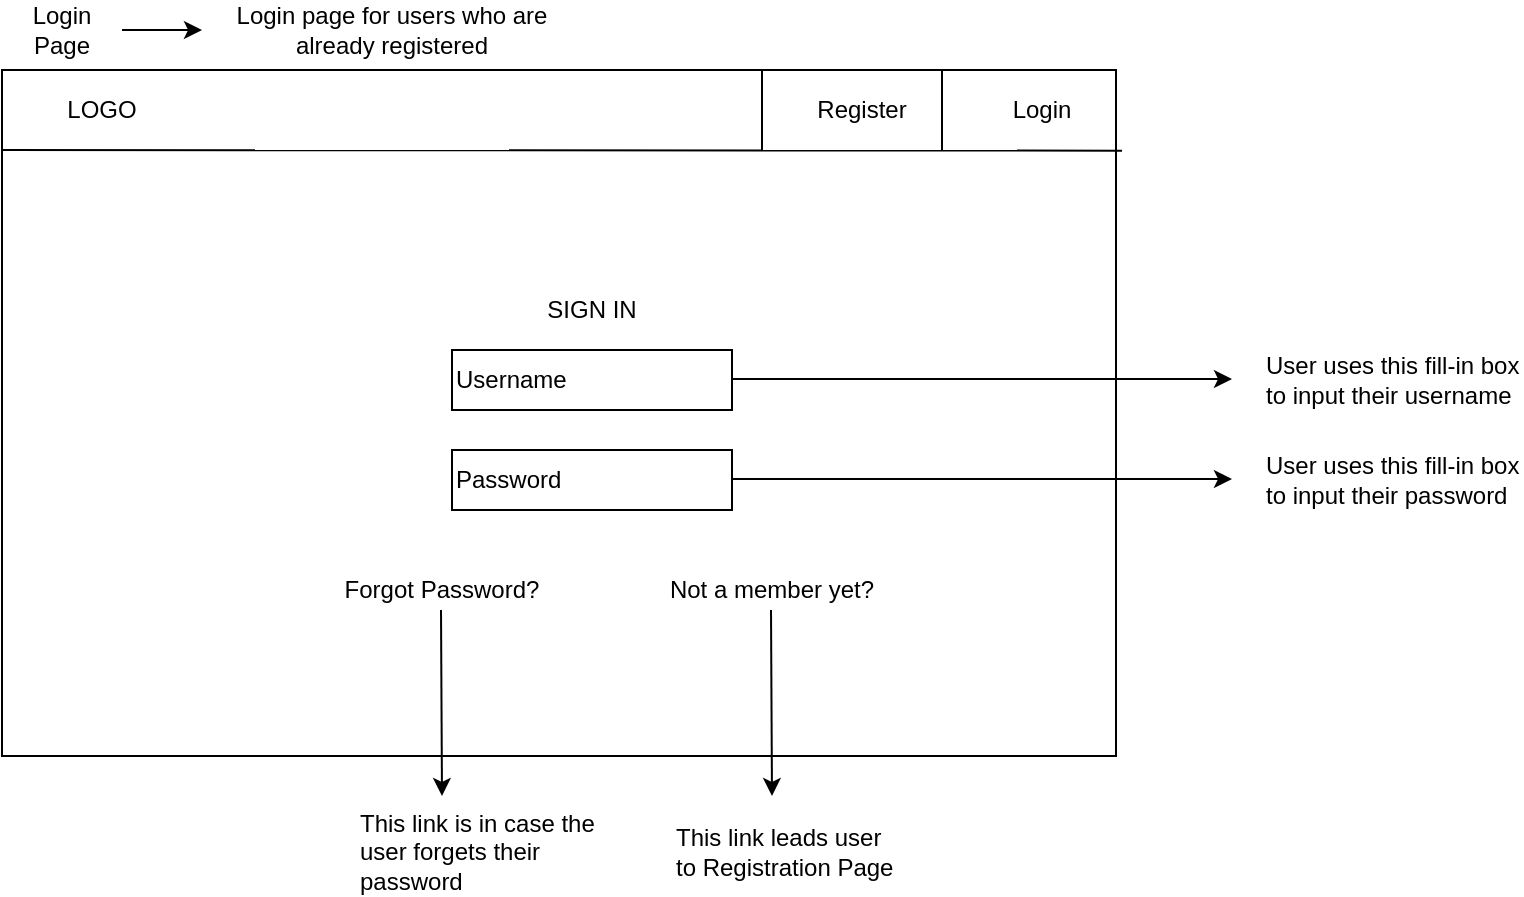 <mxfile version="13.0.2" type="device"><diagram id="wYHgtzOpco0WIykCJK0S" name="Page-1"><mxGraphModel dx="1022" dy="420" grid="0" gridSize="10" guides="1" tooltips="1" connect="1" arrows="1" fold="1" page="1" pageScale="1" pageWidth="827" pageHeight="1169" math="0" shadow="0"><root><mxCell id="0"/><mxCell id="1" parent="0"/><mxCell id="ir5mboi3eF4Q2m5gDIvE-1" value="" style="rounded=0;whiteSpace=wrap;html=1;" vertex="1" parent="1"><mxGeometry x="40" y="40" width="557" height="343" as="geometry"/></mxCell><mxCell id="ir5mboi3eF4Q2m5gDIvE-2" value="" style="endArrow=none;html=1;entryX=1;entryY=0.126;entryDx=0;entryDy=0;entryPerimeter=0;" edge="1" parent="1"><mxGeometry width="50" height="50" relative="1" as="geometry"><mxPoint x="40" y="80" as="sourcePoint"/><mxPoint x="600" y="80.32" as="targetPoint"/></mxGeometry></mxCell><mxCell id="ir5mboi3eF4Q2m5gDIvE-3" value="Register" style="text;html=1;strokeColor=none;fillColor=none;align=center;verticalAlign=middle;whiteSpace=wrap;rounded=0;" vertex="1" parent="1"><mxGeometry x="450" y="50" width="40" height="20" as="geometry"/></mxCell><mxCell id="ir5mboi3eF4Q2m5gDIvE-5" value="Login" style="text;html=1;strokeColor=none;fillColor=none;align=center;verticalAlign=middle;whiteSpace=wrap;rounded=0;" vertex="1" parent="1"><mxGeometry x="540" y="50" width="40" height="20" as="geometry"/></mxCell><mxCell id="ir5mboi3eF4Q2m5gDIvE-6" value="" style="endArrow=none;html=1;" edge="1" parent="1"><mxGeometry width="50" height="50" relative="1" as="geometry"><mxPoint x="420" y="80" as="sourcePoint"/><mxPoint x="420" y="40" as="targetPoint"/></mxGeometry></mxCell><mxCell id="ir5mboi3eF4Q2m5gDIvE-7" value="" style="endArrow=none;html=1;" edge="1" parent="1"><mxGeometry width="50" height="50" relative="1" as="geometry"><mxPoint x="510" y="80" as="sourcePoint"/><mxPoint x="510" y="40" as="targetPoint"/></mxGeometry></mxCell><mxCell id="ir5mboi3eF4Q2m5gDIvE-8" value="LOGO" style="text;html=1;strokeColor=none;fillColor=none;align=center;verticalAlign=middle;whiteSpace=wrap;rounded=0;" vertex="1" parent="1"><mxGeometry x="70" y="50" width="40" height="20" as="geometry"/></mxCell><mxCell id="ir5mboi3eF4Q2m5gDIvE-9" value="SIGN IN" style="text;html=1;strokeColor=none;fillColor=none;align=center;verticalAlign=middle;whiteSpace=wrap;rounded=0;" vertex="1" parent="1"><mxGeometry x="300" y="150" width="70" height="20" as="geometry"/></mxCell><mxCell id="ir5mboi3eF4Q2m5gDIvE-10" value="Username" style="rounded=0;whiteSpace=wrap;html=1;align=left;" vertex="1" parent="1"><mxGeometry x="265" y="180" width="140" height="30" as="geometry"/></mxCell><mxCell id="ir5mboi3eF4Q2m5gDIvE-11" value="Password" style="rounded=0;whiteSpace=wrap;html=1;align=left;" vertex="1" parent="1"><mxGeometry x="265" y="230" width="140" height="30" as="geometry"/></mxCell><mxCell id="ir5mboi3eF4Q2m5gDIvE-12" value="Forgot Password?" style="text;html=1;strokeColor=none;fillColor=none;align=center;verticalAlign=middle;whiteSpace=wrap;rounded=0;" vertex="1" parent="1"><mxGeometry x="210" y="290" width="100" height="20" as="geometry"/></mxCell><mxCell id="ir5mboi3eF4Q2m5gDIvE-13" value="Not a member yet?" style="text;html=1;strokeColor=none;fillColor=none;align=center;verticalAlign=middle;whiteSpace=wrap;rounded=0;" vertex="1" parent="1"><mxGeometry x="370" y="290" width="110" height="20" as="geometry"/></mxCell><mxCell id="ir5mboi3eF4Q2m5gDIvE-18" style="edgeStyle=orthogonalEdgeStyle;rounded=0;orthogonalLoop=1;jettySize=auto;html=1;" edge="1" parent="1" source="ir5mboi3eF4Q2m5gDIvE-14"><mxGeometry relative="1" as="geometry"><mxPoint x="140" y="20" as="targetPoint"/></mxGeometry></mxCell><mxCell id="ir5mboi3eF4Q2m5gDIvE-14" value="Login Page" style="text;html=1;strokeColor=none;fillColor=none;align=center;verticalAlign=middle;whiteSpace=wrap;rounded=0;" vertex="1" parent="1"><mxGeometry x="40" y="10" width="60" height="20" as="geometry"/></mxCell><mxCell id="ir5mboi3eF4Q2m5gDIvE-19" value="Login page for users who are already registered" style="text;html=1;strokeColor=none;fillColor=none;align=center;verticalAlign=middle;whiteSpace=wrap;rounded=0;" vertex="1" parent="1"><mxGeometry x="140" y="10" width="190" height="20" as="geometry"/></mxCell><mxCell id="ir5mboi3eF4Q2m5gDIvE-22" value="" style="endArrow=classic;html=1;" edge="1" parent="1"><mxGeometry width="50" height="50" relative="1" as="geometry"><mxPoint x="405" y="194.5" as="sourcePoint"/><mxPoint x="655" y="194.5" as="targetPoint"/></mxGeometry></mxCell><mxCell id="ir5mboi3eF4Q2m5gDIvE-23" value="" style="endArrow=classic;html=1;" edge="1" parent="1"><mxGeometry width="50" height="50" relative="1" as="geometry"><mxPoint x="405" y="244.5" as="sourcePoint"/><mxPoint x="655" y="244.5" as="targetPoint"/></mxGeometry></mxCell><mxCell id="ir5mboi3eF4Q2m5gDIvE-24" value="User uses this fill-in box to input their username" style="text;html=1;strokeColor=none;fillColor=none;align=left;verticalAlign=middle;whiteSpace=wrap;rounded=0;" vertex="1" parent="1"><mxGeometry x="670" y="185" width="130" height="20" as="geometry"/></mxCell><mxCell id="ir5mboi3eF4Q2m5gDIvE-25" value="User uses this fill-in box to input their password" style="text;html=1;strokeColor=none;fillColor=none;align=left;verticalAlign=middle;whiteSpace=wrap;rounded=0;" vertex="1" parent="1"><mxGeometry x="670" y="235" width="130" height="20" as="geometry"/></mxCell><mxCell id="ir5mboi3eF4Q2m5gDIvE-26" value="" style="endArrow=classic;html=1;" edge="1" parent="1"><mxGeometry width="50" height="50" relative="1" as="geometry"><mxPoint x="259.5" y="310" as="sourcePoint"/><mxPoint x="260" y="403" as="targetPoint"/></mxGeometry></mxCell><mxCell id="ir5mboi3eF4Q2m5gDIvE-27" value="" style="endArrow=classic;html=1;" edge="1" parent="1"><mxGeometry width="50" height="50" relative="1" as="geometry"><mxPoint x="424.5" y="310" as="sourcePoint"/><mxPoint x="425" y="403" as="targetPoint"/></mxGeometry></mxCell><mxCell id="ir5mboi3eF4Q2m5gDIvE-28" value="This link is in case the user forgets their password" style="text;html=1;strokeColor=none;fillColor=none;align=left;verticalAlign=middle;whiteSpace=wrap;rounded=0;" vertex="1" parent="1"><mxGeometry x="217" y="421" width="120" height="20" as="geometry"/></mxCell><mxCell id="ir5mboi3eF4Q2m5gDIvE-29" value="This link leads user to Registration Page" style="text;html=1;strokeColor=none;fillColor=none;align=left;verticalAlign=middle;whiteSpace=wrap;rounded=0;" vertex="1" parent="1"><mxGeometry x="375" y="416" width="115" height="30" as="geometry"/></mxCell></root></mxGraphModel></diagram></mxfile>